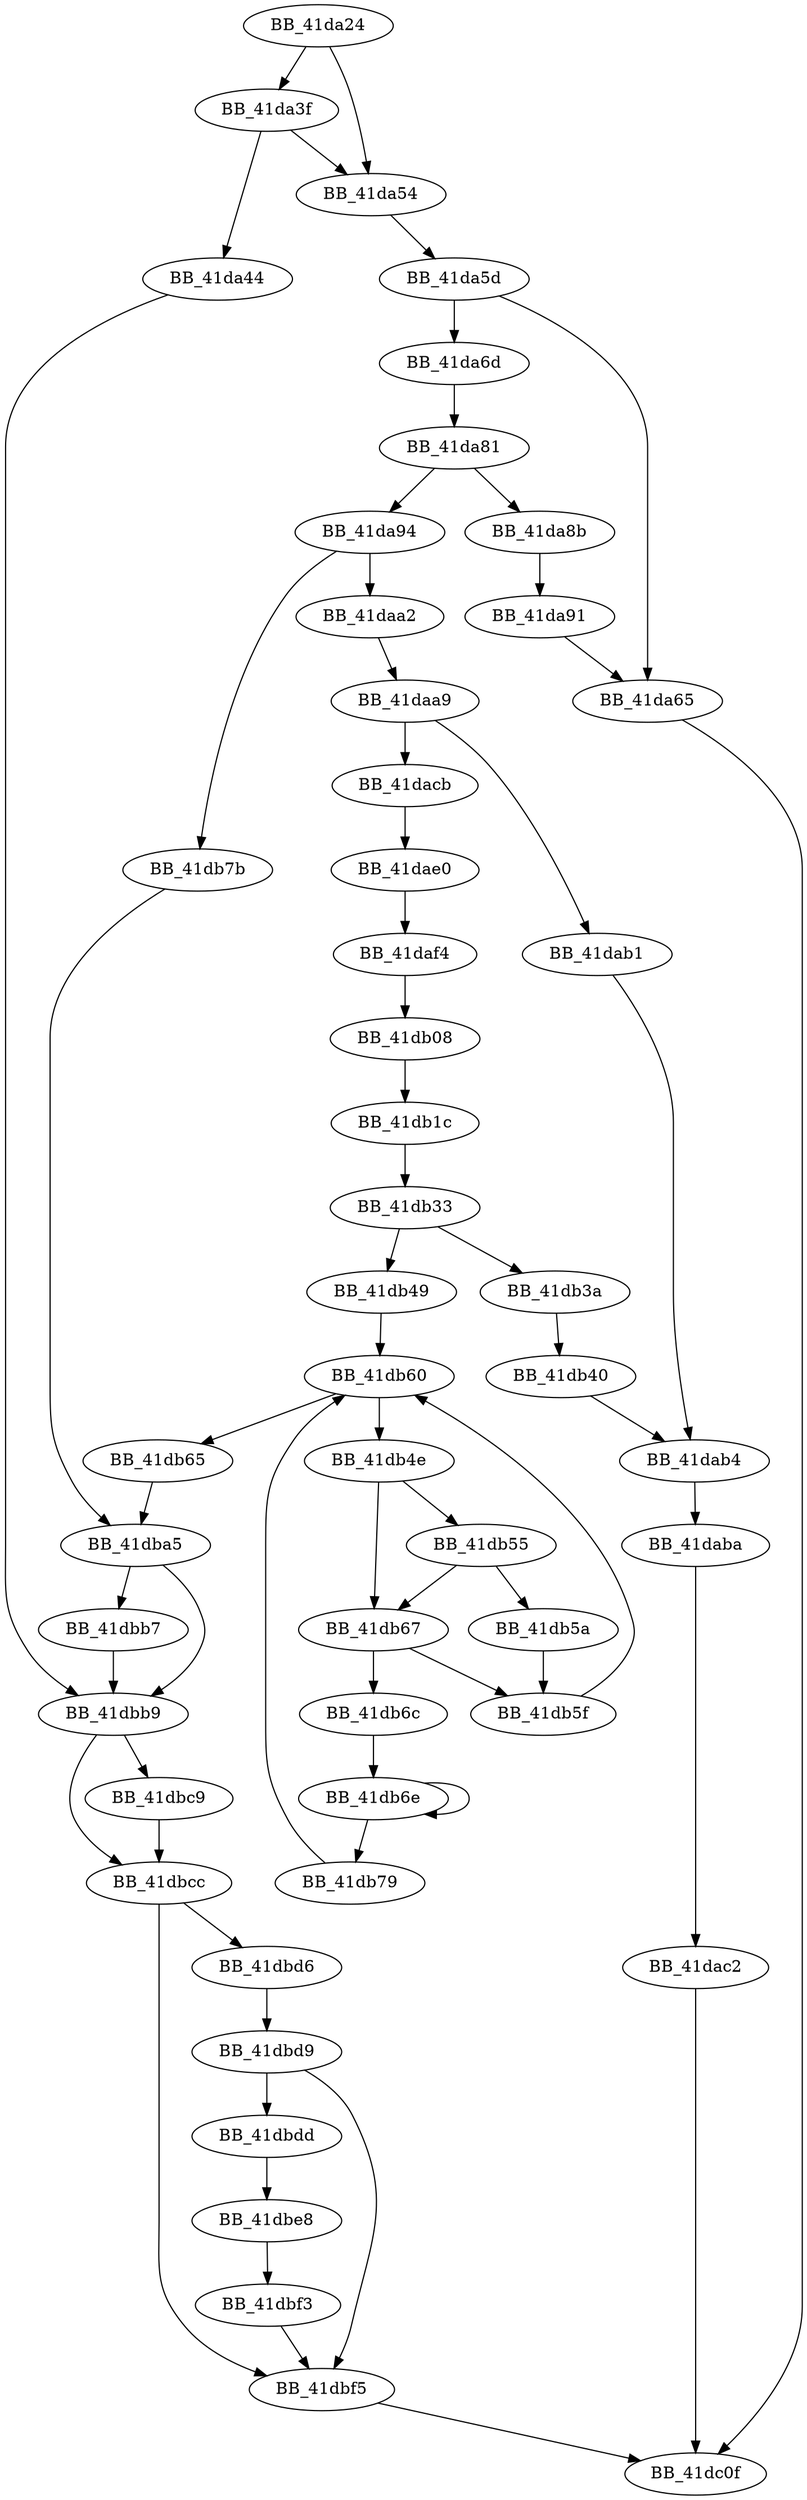 DiGraph ___init_numeric{
BB_41da24->BB_41da3f
BB_41da24->BB_41da54
BB_41da3f->BB_41da44
BB_41da3f->BB_41da54
BB_41da44->BB_41dbb9
BB_41da54->BB_41da5d
BB_41da5d->BB_41da65
BB_41da5d->BB_41da6d
BB_41da65->BB_41dc0f
BB_41da6d->BB_41da81
BB_41da81->BB_41da8b
BB_41da81->BB_41da94
BB_41da8b->BB_41da91
BB_41da91->BB_41da65
BB_41da94->BB_41daa2
BB_41da94->BB_41db7b
BB_41daa2->BB_41daa9
BB_41daa9->BB_41dab1
BB_41daa9->BB_41dacb
BB_41dab1->BB_41dab4
BB_41dab4->BB_41daba
BB_41daba->BB_41dac2
BB_41dac2->BB_41dc0f
BB_41dacb->BB_41dae0
BB_41dae0->BB_41daf4
BB_41daf4->BB_41db08
BB_41db08->BB_41db1c
BB_41db1c->BB_41db33
BB_41db33->BB_41db3a
BB_41db33->BB_41db49
BB_41db3a->BB_41db40
BB_41db40->BB_41dab4
BB_41db49->BB_41db60
BB_41db4e->BB_41db55
BB_41db4e->BB_41db67
BB_41db55->BB_41db5a
BB_41db55->BB_41db67
BB_41db5a->BB_41db5f
BB_41db5f->BB_41db60
BB_41db60->BB_41db4e
BB_41db60->BB_41db65
BB_41db65->BB_41dba5
BB_41db67->BB_41db5f
BB_41db67->BB_41db6c
BB_41db6c->BB_41db6e
BB_41db6e->BB_41db6e
BB_41db6e->BB_41db79
BB_41db79->BB_41db60
BB_41db7b->BB_41dba5
BB_41dba5->BB_41dbb7
BB_41dba5->BB_41dbb9
BB_41dbb7->BB_41dbb9
BB_41dbb9->BB_41dbc9
BB_41dbb9->BB_41dbcc
BB_41dbc9->BB_41dbcc
BB_41dbcc->BB_41dbd6
BB_41dbcc->BB_41dbf5
BB_41dbd6->BB_41dbd9
BB_41dbd9->BB_41dbdd
BB_41dbd9->BB_41dbf5
BB_41dbdd->BB_41dbe8
BB_41dbe8->BB_41dbf3
BB_41dbf3->BB_41dbf5
BB_41dbf5->BB_41dc0f
}
